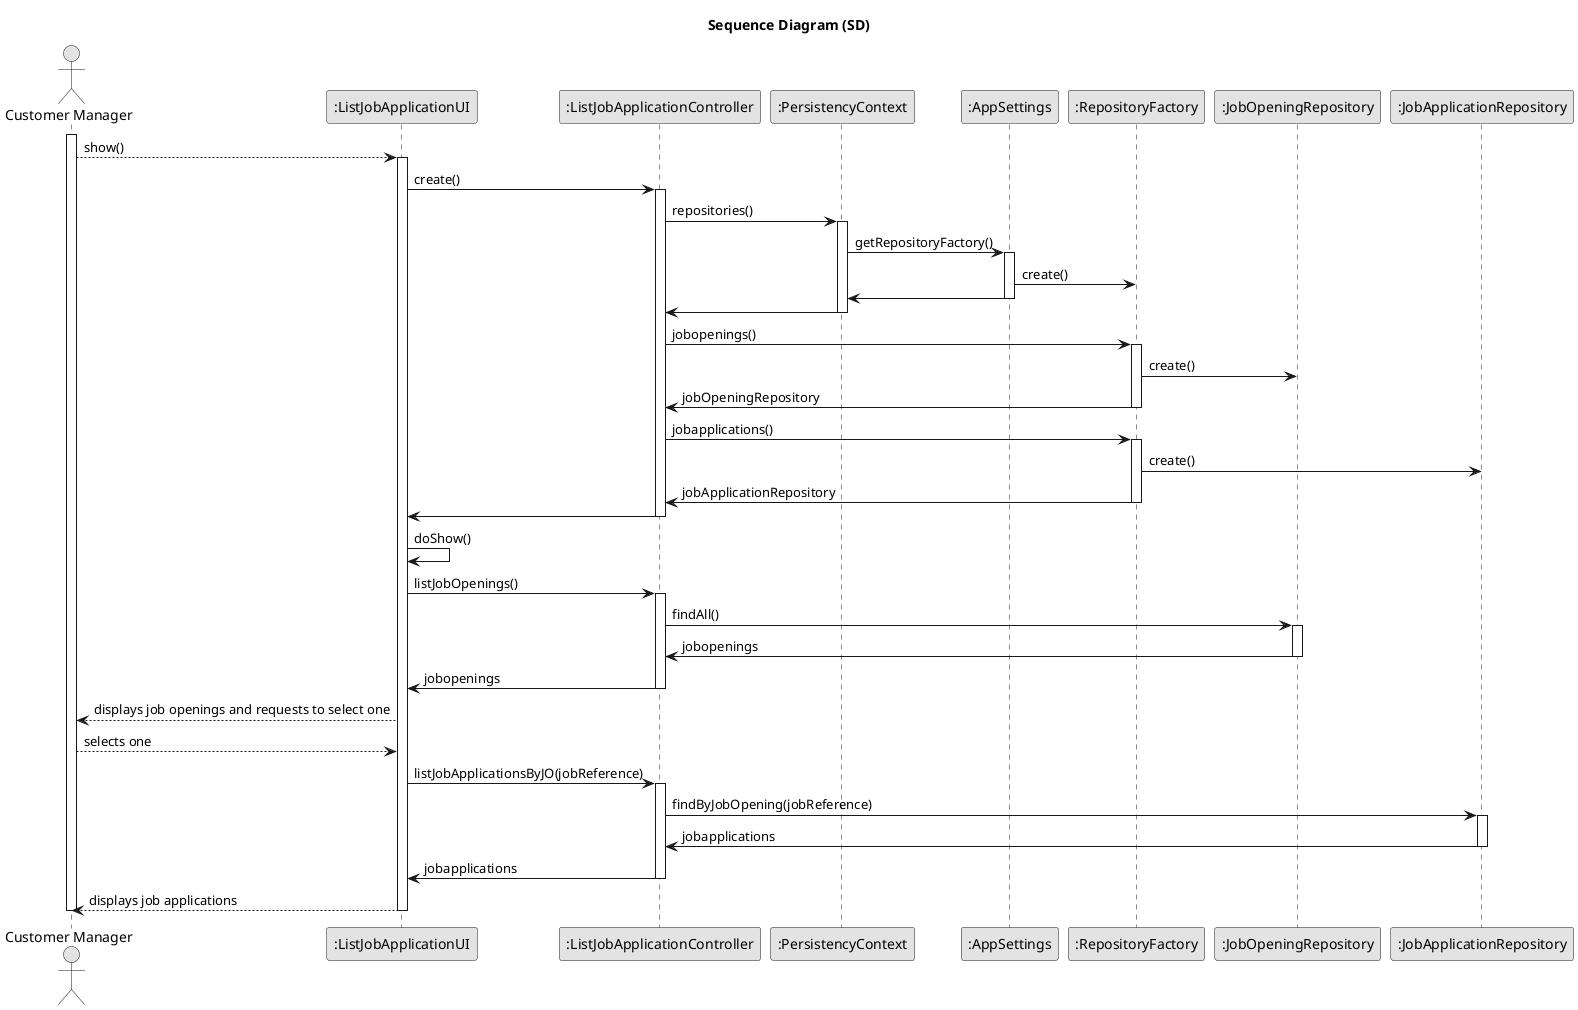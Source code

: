 @startuml
skinparam monochrome true
skinparam packageStyle rectangle
skinparam shadowing false

title Sequence Diagram (SD)

actor "Customer Manager" as CM
participant ":ListJobApplicationUI" as JA
participant ":ListJobApplicationController" as JAC
participant ":PersistencyContext" as PC
participant ":AppSettings" as AS
participant ":RepositoryFactory" as RF
participant ":JobOpeningRepository" as JOR
participant ":JobApplicationRepository" as JAR


activate CM

    CM --> JA : show()
    activate JA

    JA -> JAC : create()
    activate JAC

    JAC -> PC : repositories()
    activate PC

    PC -> AS :  getRepositoryFactory()
    activate AS

    AS -> RF : create()

    AS -> PC
    deactivate AS

    PC -> JAC
    deactivate PC

    JAC -> RF : jobopenings()
    activate RF

    RF -> JOR : create()

    RF -> JAC : jobOpeningRepository
    deactivate RF

    JAC -> RF : jobapplications()
    activate RF

    RF -> JAR : create()

    RF -> JAC : jobApplicationRepository
    deactivate RF

    JAC -> JA
    deactivate JAC

    JA -> JA : doShow()

    JA -> JAC : listJobOpenings()
    activate JAC

    JAC -> JOR : findAll()
    activate JOR

    JOR -> JAC : jobopenings
    deactivate JOR

    JAC -> JA : jobopenings
    deactivate JAC

    JA --> CM : displays job openings and requests to select one

    CM --> JA : selects one

    JA -> JAC : listJobApplicationsByJO(jobReference)
    activate JAC

    JAC -> JAR : findByJobOpening(jobReference)
    activate JAR

    JAR -> JAC : jobapplications
    deactivate JAR

    JAC -> JA : jobapplications
    deactivate JAC

    JA --> CM : displays job applications
    deactivate JA

deactivate CM

@enduml